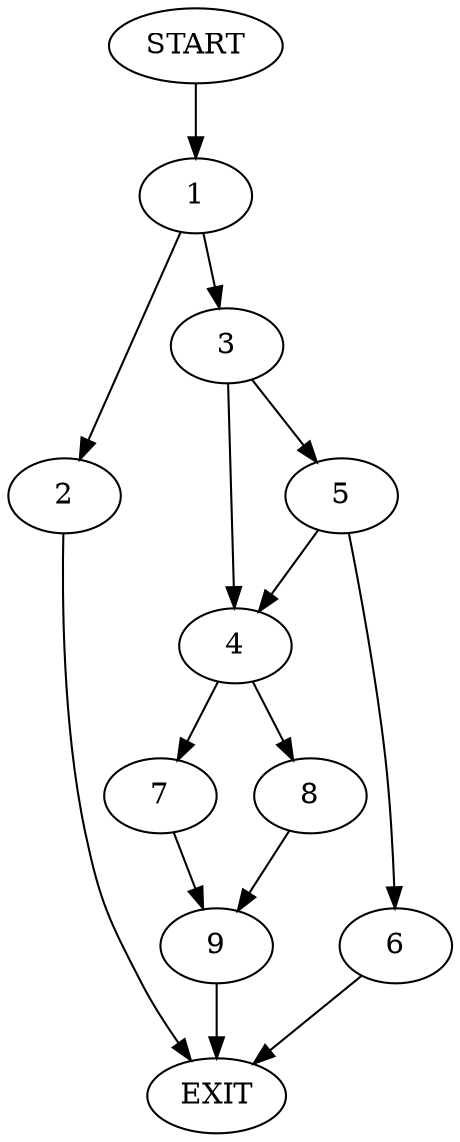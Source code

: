 digraph {
0 [label="START"]
10 [label="EXIT"]
0 -> 1
1 -> 2
1 -> 3
2 -> 10
3 -> 4
3 -> 5
5 -> 6
5 -> 4
4 -> 7
4 -> 8
6 -> 10
8 -> 9
7 -> 9
9 -> 10
}
